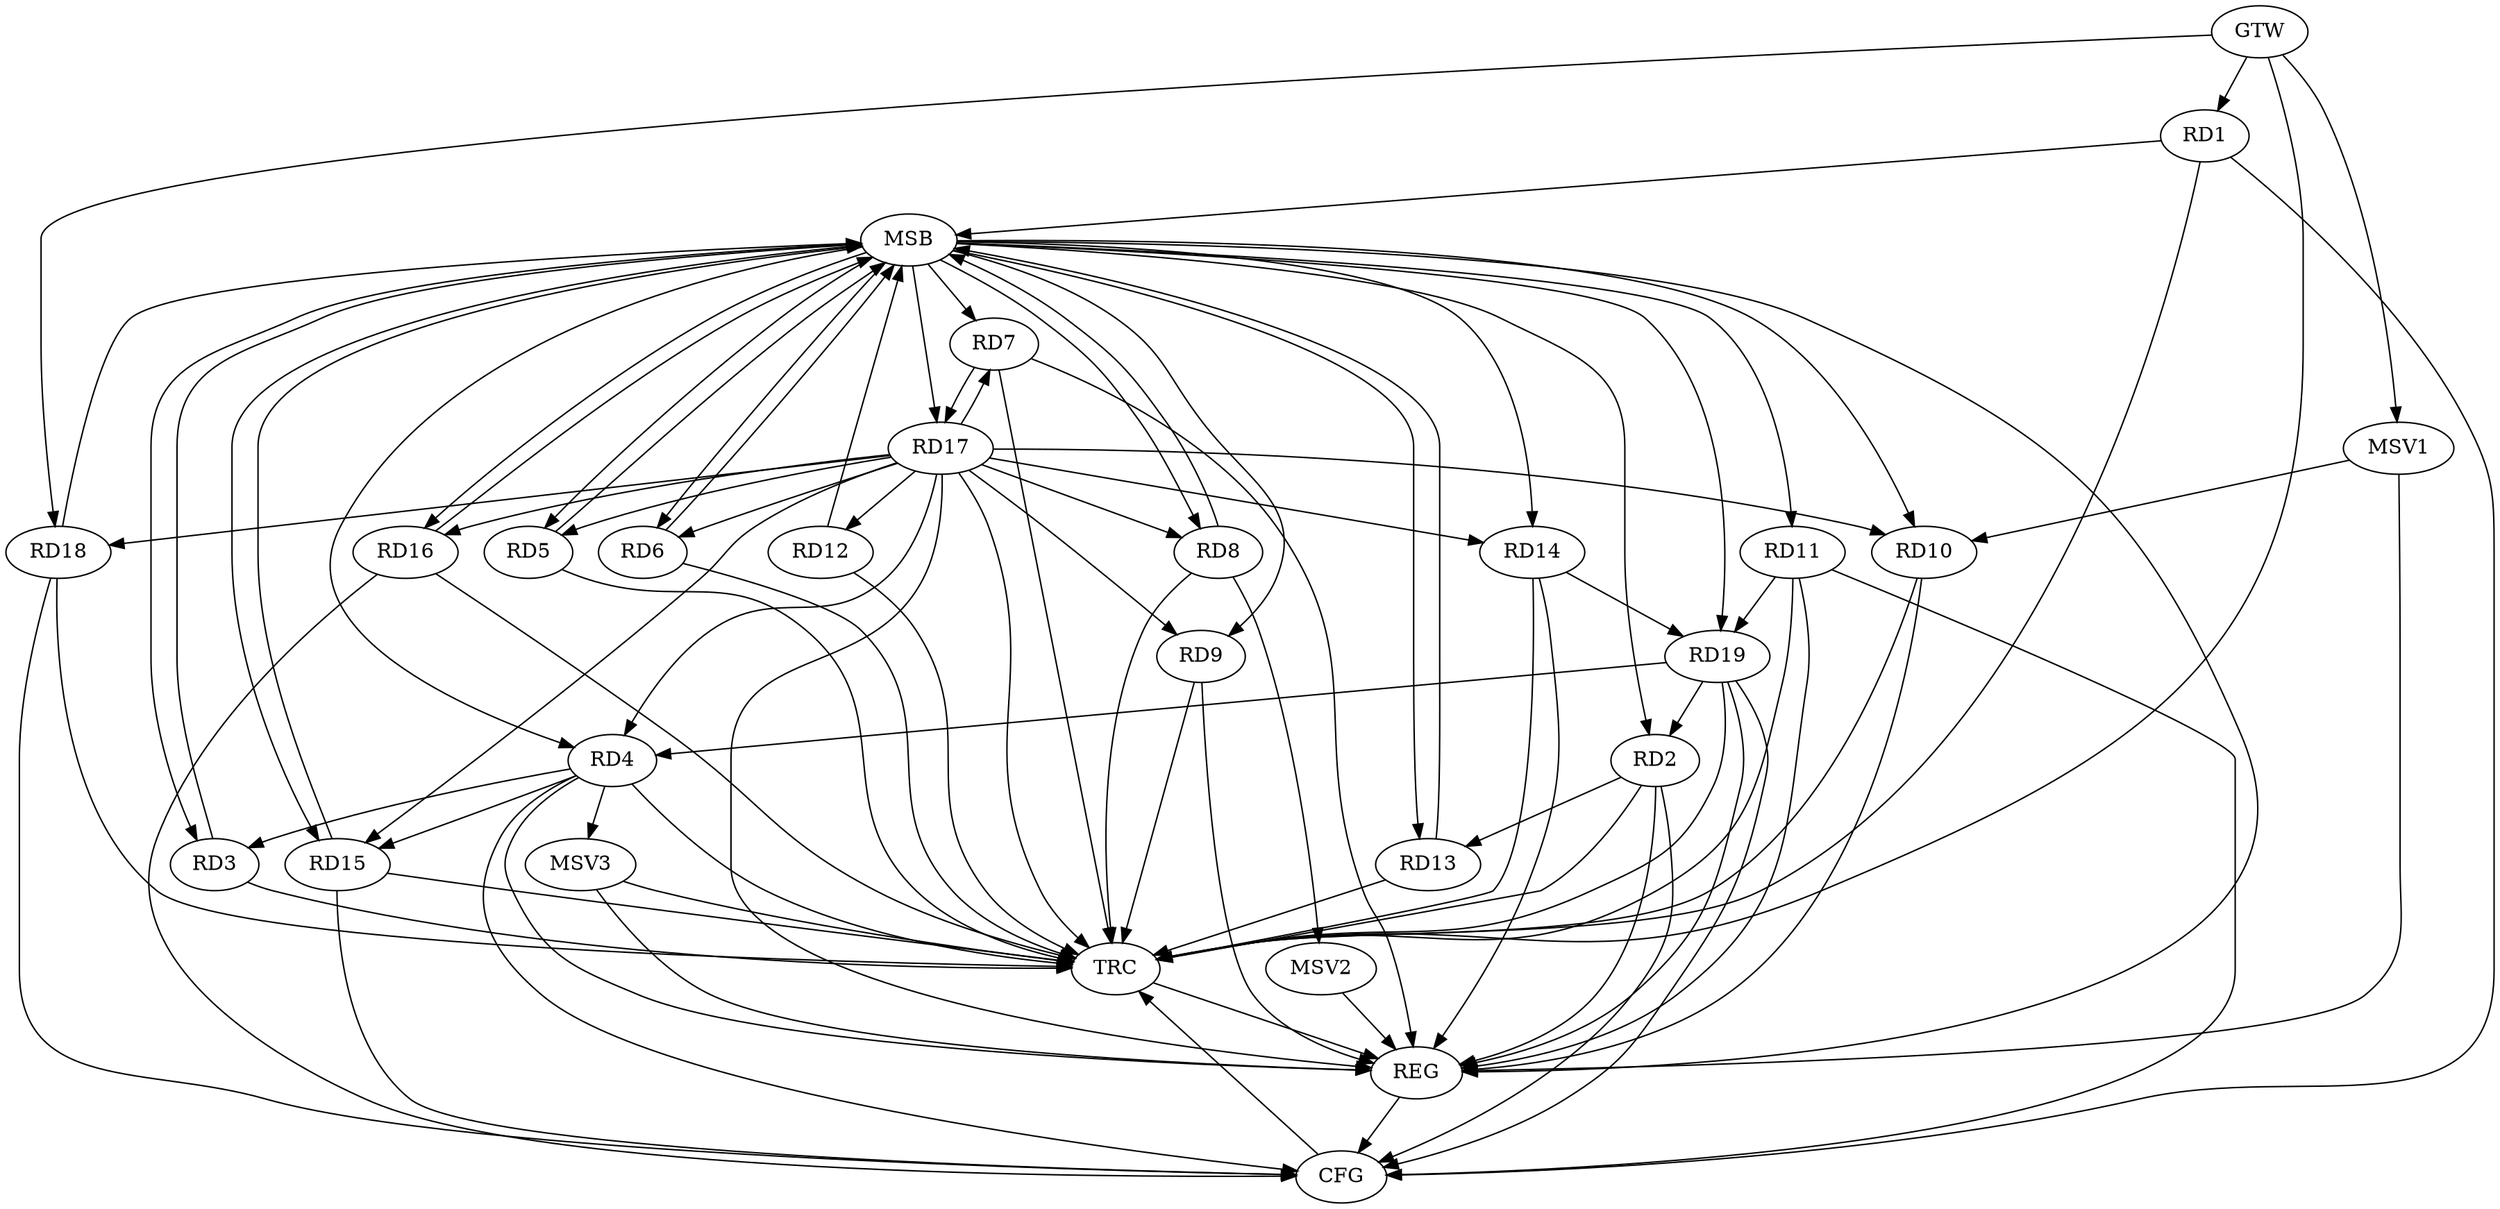 strict digraph G {
  RD1 [ label="RD1" ];
  RD2 [ label="RD2" ];
  RD3 [ label="RD3" ];
  RD4 [ label="RD4" ];
  RD5 [ label="RD5" ];
  RD6 [ label="RD6" ];
  RD7 [ label="RD7" ];
  RD8 [ label="RD8" ];
  RD9 [ label="RD9" ];
  RD10 [ label="RD10" ];
  RD11 [ label="RD11" ];
  RD12 [ label="RD12" ];
  RD13 [ label="RD13" ];
  RD14 [ label="RD14" ];
  RD15 [ label="RD15" ];
  RD16 [ label="RD16" ];
  RD17 [ label="RD17" ];
  RD18 [ label="RD18" ];
  RD19 [ label="RD19" ];
  GTW [ label="GTW" ];
  REG [ label="REG" ];
  MSB [ label="MSB" ];
  CFG [ label="CFG" ];
  TRC [ label="TRC" ];
  MSV1 [ label="MSV1" ];
  MSV2 [ label="MSV2" ];
  MSV3 [ label="MSV3" ];
  RD2 -> RD13;
  RD19 -> RD2;
  RD4 -> RD3;
  RD4 -> RD15;
  RD17 -> RD4;
  RD19 -> RD4;
  RD7 -> RD17;
  RD17 -> RD7;
  RD17 -> RD8;
  RD17 -> RD10;
  RD11 -> RD19;
  RD14 -> RD19;
  GTW -> RD1;
  GTW -> RD18;
  RD2 -> REG;
  RD4 -> REG;
  RD7 -> REG;
  RD9 -> REG;
  RD10 -> REG;
  RD11 -> REG;
  RD14 -> REG;
  RD17 -> REG;
  RD19 -> REG;
  RD1 -> MSB;
  MSB -> RD14;
  MSB -> RD15;
  MSB -> REG;
  RD3 -> MSB;
  MSB -> RD6;
  MSB -> RD7;
  MSB -> RD10;
  MSB -> RD17;
  RD5 -> MSB;
  MSB -> RD2;
  MSB -> RD3;
  RD6 -> MSB;
  MSB -> RD5;
  RD8 -> MSB;
  MSB -> RD4;
  MSB -> RD11;
  RD12 -> MSB;
  MSB -> RD9;
  MSB -> RD13;
  RD13 -> MSB;
  MSB -> RD8;
  RD15 -> MSB;
  MSB -> RD16;
  RD16 -> MSB;
  RD18 -> MSB;
  MSB -> RD19;
  RD4 -> CFG;
  RD11 -> CFG;
  RD1 -> CFG;
  RD18 -> CFG;
  RD19 -> CFG;
  RD15 -> CFG;
  RD16 -> CFG;
  RD2 -> CFG;
  REG -> CFG;
  RD1 -> TRC;
  RD2 -> TRC;
  RD3 -> TRC;
  RD4 -> TRC;
  RD5 -> TRC;
  RD6 -> TRC;
  RD7 -> TRC;
  RD8 -> TRC;
  RD9 -> TRC;
  RD10 -> TRC;
  RD11 -> TRC;
  RD12 -> TRC;
  RD13 -> TRC;
  RD14 -> TRC;
  RD15 -> TRC;
  RD16 -> TRC;
  RD17 -> TRC;
  RD18 -> TRC;
  RD19 -> TRC;
  GTW -> TRC;
  CFG -> TRC;
  TRC -> REG;
  RD17 -> RD9;
  RD17 -> RD15;
  RD17 -> RD6;
  RD17 -> RD16;
  RD17 -> RD5;
  RD17 -> RD14;
  RD17 -> RD12;
  RD17 -> RD18;
  MSV1 -> RD10;
  GTW -> MSV1;
  MSV1 -> REG;
  RD8 -> MSV2;
  MSV2 -> REG;
  RD4 -> MSV3;
  MSV3 -> REG;
  MSV3 -> TRC;
}
